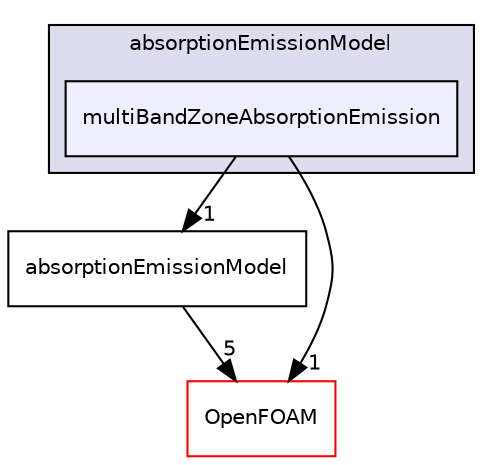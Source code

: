 digraph "src/thermophysicalModels/radiation/submodels/absorptionEmissionModel/multiBandZoneAbsorptionEmission" {
  bgcolor=transparent;
  compound=true
  node [ fontsize="10", fontname="Helvetica"];
  edge [ labelfontsize="10", labelfontname="Helvetica"];
  subgraph clusterdir_7a64a49595d49a3f5da22def7eeac7d7 {
    graph [ bgcolor="#ddddee", pencolor="black", label="absorptionEmissionModel" fontname="Helvetica", fontsize="10", URL="dir_7a64a49595d49a3f5da22def7eeac7d7.html"]
  dir_22de08529e77fd31c97d95ab120487c2 [shape=box, label="multiBandZoneAbsorptionEmission", style="filled", fillcolor="#eeeeff", pencolor="black", URL="dir_22de08529e77fd31c97d95ab120487c2.html"];
  }
  dir_4993e1bdf620c4308c3889cfff030e7d [shape=box label="absorptionEmissionModel" URL="dir_4993e1bdf620c4308c3889cfff030e7d.html"];
  dir_c5473ff19b20e6ec4dfe5c310b3778a8 [shape=box label="OpenFOAM" color="red" URL="dir_c5473ff19b20e6ec4dfe5c310b3778a8.html"];
  dir_22de08529e77fd31c97d95ab120487c2->dir_4993e1bdf620c4308c3889cfff030e7d [headlabel="1", labeldistance=1.5 headhref="dir_003752_003746.html"];
  dir_22de08529e77fd31c97d95ab120487c2->dir_c5473ff19b20e6ec4dfe5c310b3778a8 [headlabel="1", labeldistance=1.5 headhref="dir_003752_002151.html"];
  dir_4993e1bdf620c4308c3889cfff030e7d->dir_c5473ff19b20e6ec4dfe5c310b3778a8 [headlabel="5", labeldistance=1.5 headhref="dir_003746_002151.html"];
}
